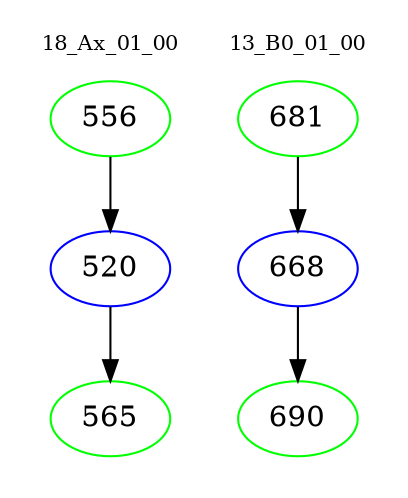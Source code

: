 digraph{
subgraph cluster_0 {
color = white
label = "18_Ax_01_00";
fontsize=10;
T0_556 [label="556", color="green"]
T0_556 -> T0_520 [color="black"]
T0_520 [label="520", color="blue"]
T0_520 -> T0_565 [color="black"]
T0_565 [label="565", color="green"]
}
subgraph cluster_1 {
color = white
label = "13_B0_01_00";
fontsize=10;
T1_681 [label="681", color="green"]
T1_681 -> T1_668 [color="black"]
T1_668 [label="668", color="blue"]
T1_668 -> T1_690 [color="black"]
T1_690 [label="690", color="green"]
}
}
